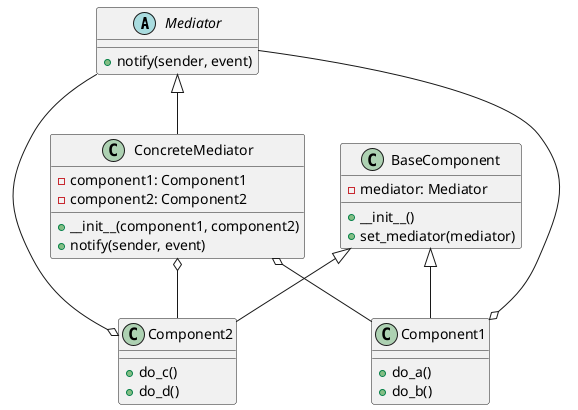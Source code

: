 @startuml

abstract class Mediator {
    + notify(sender, event)
}

class ConcreteMediator {
    - component1: Component1
    - component2: Component2
    + __init__(component1, component2)
    + notify(sender, event)
}

Mediator <|-- ConcreteMediator

class BaseComponent {
    - mediator: Mediator
    + __init__()
    + set_mediator(mediator)
}

class Component1 {
    + do_a()
    + do_b()
}

class Component2 {
    + do_c()
    + do_d()
}

BaseComponent <|-- Component1
BaseComponent <|-- Component2

Component1 o-- Mediator
Component2 o-- Mediator
ConcreteMediator o-- Component1
ConcreteMediator o-- Component2

@enduml
